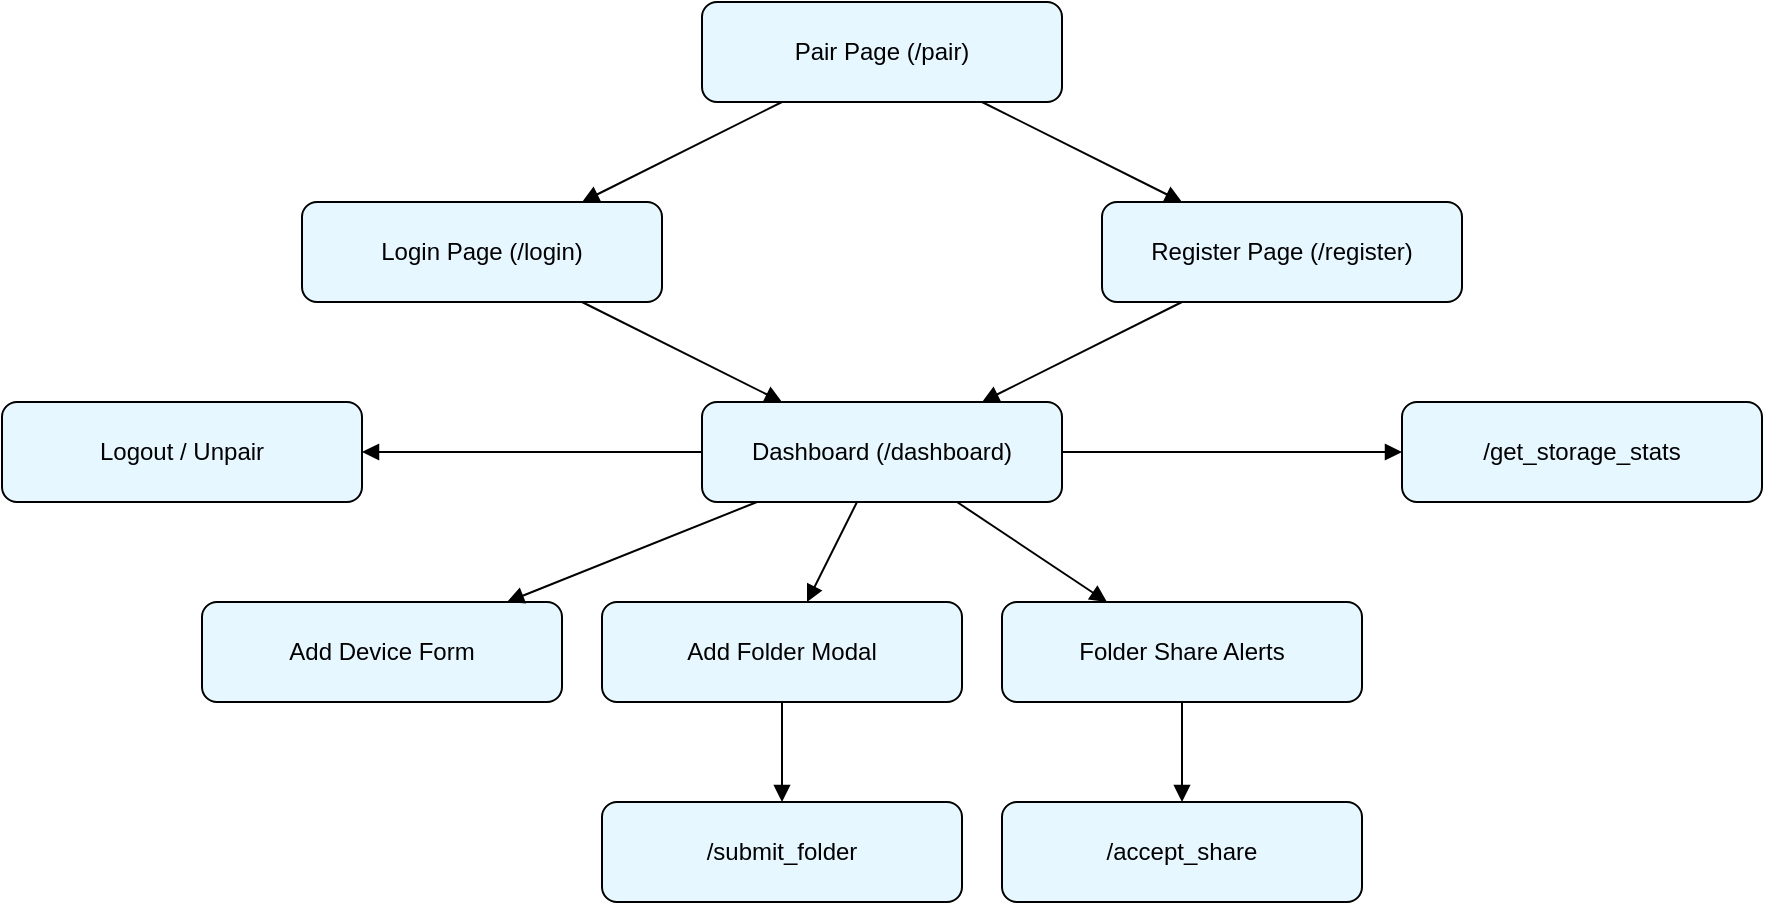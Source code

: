 <?xml version="1.0" ?>
<mxfile>
	<diagram name="Page Hierarchy" id="hierarchy">
		<mxGraphModel dx="1112" dy="652" grid="1" gridSize="10" guides="1" tooltips="1" connect="1" arrows="1" fold="1" page="1" pageScale="1" pageWidth="827" pageHeight="1169">
			<root>
				<mxCell id="0"/>
				<mxCell id="1" parent="0"/>
				<mxCell id="pair" value="Pair Page (/pair)" style="rounded=1;whiteSpace=wrap;html=1;fillColor=#e6f7ff;" vertex="1" parent="1">
					<mxGeometry x="400" y="40" width="180" height="50" as="geometry"/>
				</mxCell>
				<mxCell id="login" value="Login Page (/login)" style="rounded=1;whiteSpace=wrap;html=1;fillColor=#e6f7ff;" vertex="1" parent="1">
					<mxGeometry x="200" y="140" width="180" height="50" as="geometry"/>
				</mxCell>
				<mxCell id="register" value="Register Page (/register)" style="rounded=1;whiteSpace=wrap;html=1;fillColor=#e6f7ff;" vertex="1" parent="1">
					<mxGeometry x="600" y="140" width="180" height="50" as="geometry"/>
				</mxCell>
				<mxCell id="dashboard" value="Dashboard (/dashboard)" style="rounded=1;whiteSpace=wrap;html=1;fillColor=#e6f7ff;" vertex="1" parent="1">
					<mxGeometry x="400" y="240" width="180" height="50" as="geometry"/>
				</mxCell>
				<mxCell id="add_device" value="Add Device Form" style="rounded=1;whiteSpace=wrap;html=1;fillColor=#e6f7ff;" vertex="1" parent="1">
					<mxGeometry x="150" y="340" width="180" height="50" as="geometry"/>
				</mxCell>
				<mxCell id="add_folder" value="Add Folder Modal" style="rounded=1;whiteSpace=wrap;html=1;fillColor=#e6f7ff;" vertex="1" parent="1">
					<mxGeometry x="350" y="340" width="180" height="50" as="geometry"/>
				</mxCell>
				<mxCell id="alerts" value="Folder Share Alerts" style="rounded=1;whiteSpace=wrap;html=1;fillColor=#e6f7ff;" vertex="1" parent="1">
					<mxGeometry x="550" y="340" width="180" height="50" as="geometry"/>
				</mxCell>
				<mxCell id="submit_folder" value="/submit_folder" style="rounded=1;whiteSpace=wrap;html=1;fillColor=#e6f7ff;" vertex="1" parent="1">
					<mxGeometry x="350" y="440" width="180" height="50" as="geometry"/>
				</mxCell>
				<mxCell id="accept_share" value="/accept_share" style="rounded=1;whiteSpace=wrap;html=1;fillColor=#e6f7ff;" vertex="1" parent="1">
					<mxGeometry x="550" y="440" width="180" height="50" as="geometry"/>
				</mxCell>
				<mxCell id="stats" value="/get_storage_stats" style="rounded=1;whiteSpace=wrap;html=1;fillColor=#e6f7ff;" vertex="1" parent="1">
					<mxGeometry x="750" y="240" width="180" height="50" as="geometry"/>
				</mxCell>
				<mxCell id="logout" value="Logout / Unpair" style="rounded=1;whiteSpace=wrap;html=1;fillColor=#e6f7ff;" vertex="1" parent="1">
					<mxGeometry x="50" y="240" width="180" height="50" as="geometry"/>
				</mxCell>
				<mxCell id="e1" value="" style="endArrow=block;html=1;rounded=1;" edge="1" parent="1" source="pair" target="login">
					<mxGeometry relative="1" as="geometry"/>
				</mxCell>
				<mxCell id="e2" value="" style="endArrow=block;html=1;rounded=1;" edge="1" parent="1" source="pair" target="register">
					<mxGeometry relative="1" as="geometry"/>
				</mxCell>
				<mxCell id="e3" value="" style="endArrow=block;html=1;rounded=1;" edge="1" parent="1" source="login" target="dashboard">
					<mxGeometry relative="1" as="geometry"/>
				</mxCell>
				<mxCell id="e4" value="" style="endArrow=block;html=1;rounded=1;" edge="1" parent="1" source="register" target="dashboard">
					<mxGeometry relative="1" as="geometry"/>
				</mxCell>
				<mxCell id="e5" value="" style="endArrow=block;html=1;rounded=1;" edge="1" parent="1" source="dashboard" target="add_device">
					<mxGeometry relative="1" as="geometry"/>
				</mxCell>
				<mxCell id="e6" value="" style="endArrow=block;html=1;rounded=1;" edge="1" parent="1" source="dashboard" target="add_folder">
					<mxGeometry relative="1" as="geometry"/>
				</mxCell>
				<mxCell id="e7" value="" style="endArrow=block;html=1;rounded=1;" edge="1" parent="1" source="dashboard" target="alerts">
					<mxGeometry relative="1" as="geometry"/>
				</mxCell>
				<mxCell id="e8" value="" style="endArrow=block;html=1;rounded=1;" edge="1" parent="1" source="add_folder" target="submit_folder">
					<mxGeometry relative="1" as="geometry"/>
				</mxCell>
				<mxCell id="e9" value="" style="endArrow=block;html=1;rounded=1;" edge="1" parent="1" source="alerts" target="accept_share">
					<mxGeometry relative="1" as="geometry"/>
				</mxCell>
				<mxCell id="e10" value="" style="endArrow=block;html=1;rounded=1;" edge="1" parent="1" source="dashboard" target="stats">
					<mxGeometry relative="1" as="geometry"/>
				</mxCell>
				<mxCell id="e11" value="" style="endArrow=block;html=1;rounded=1;" edge="1" parent="1" source="dashboard" target="logout">
					<mxGeometry relative="1" as="geometry"/>
				</mxCell>
			</root>
		</mxGraphModel>
	</diagram>
</mxfile>
